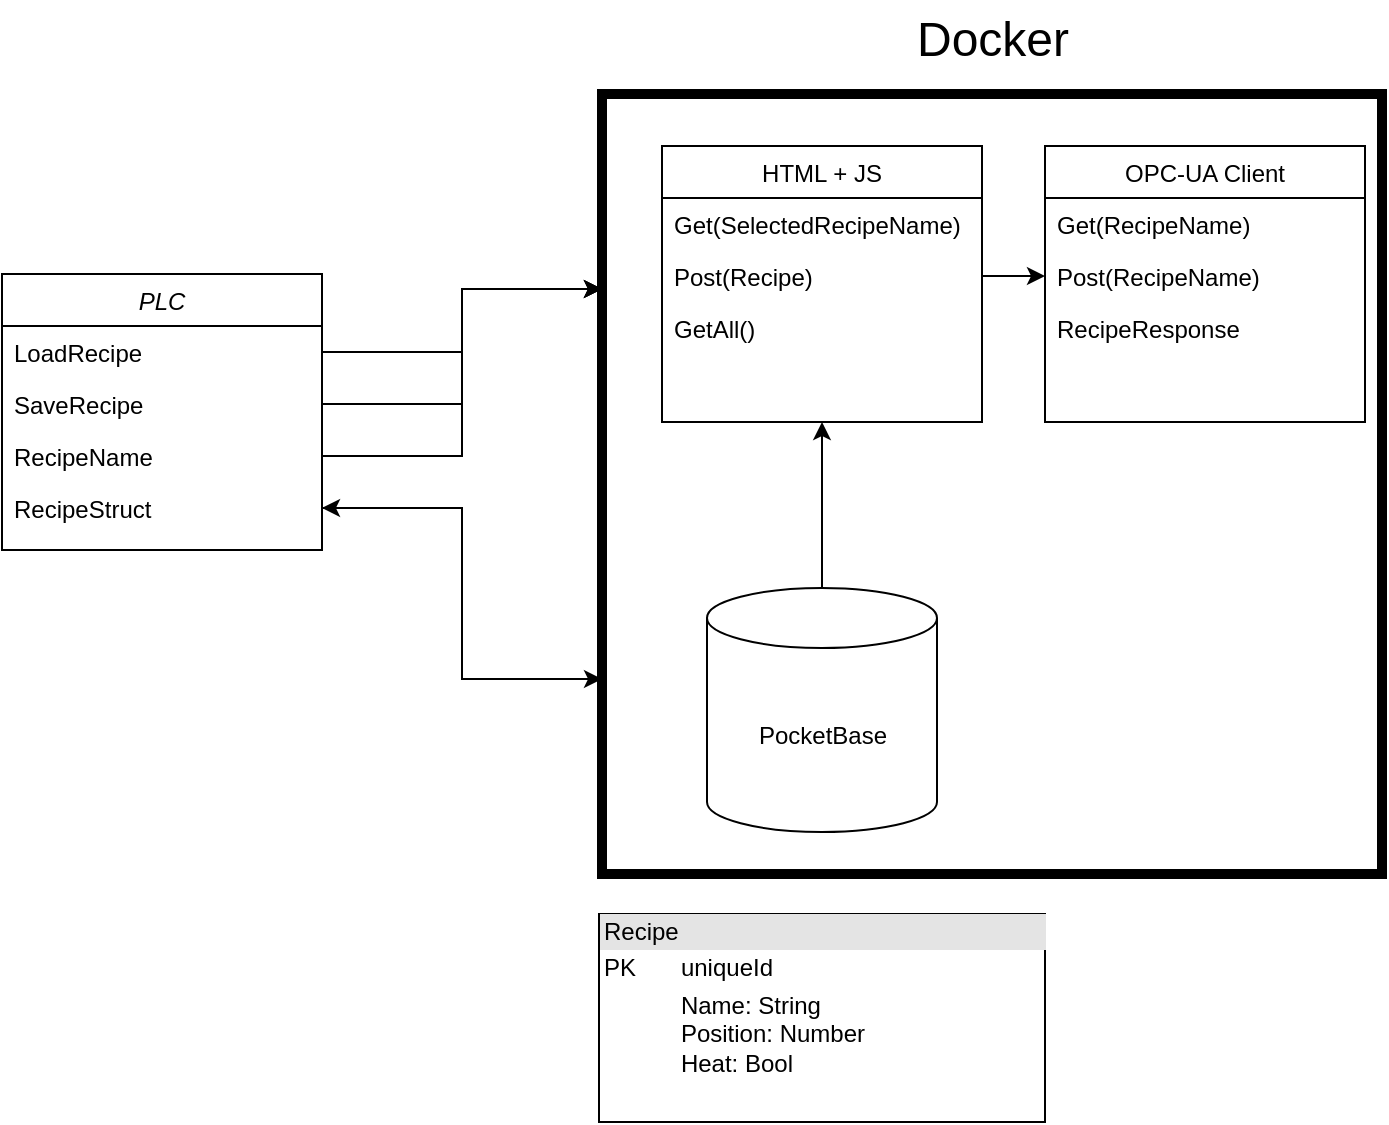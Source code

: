 <mxfile version="24.9.1">
  <diagram id="C5RBs43oDa-KdzZeNtuy" name="Page-1">
    <mxGraphModel dx="1562" dy="818" grid="1" gridSize="10" guides="1" tooltips="1" connect="1" arrows="1" fold="1" page="1" pageScale="1" pageWidth="827" pageHeight="1169" math="0" shadow="0">
      <root>
        <mxCell id="WIyWlLk6GJQsqaUBKTNV-0" />
        <mxCell id="WIyWlLk6GJQsqaUBKTNV-1" parent="WIyWlLk6GJQsqaUBKTNV-0" />
        <mxCell id="BdmPuN3pp2UXoa__V7RY-14" style="edgeStyle=orthogonalEdgeStyle;rounded=0;orthogonalLoop=1;jettySize=auto;html=1;exitX=0;exitY=0.75;exitDx=0;exitDy=0;" parent="WIyWlLk6GJQsqaUBKTNV-1" source="BdmPuN3pp2UXoa__V7RY-2" target="zkfFHV4jXpPFQw0GAbJ--2" edge="1">
          <mxGeometry relative="1" as="geometry" />
        </mxCell>
        <mxCell id="BdmPuN3pp2UXoa__V7RY-2" value="" style="whiteSpace=wrap;html=1;aspect=fixed;strokeWidth=5;fillStyle=dots;gradientColor=default;fillColor=none;" parent="WIyWlLk6GJQsqaUBKTNV-1" vertex="1">
          <mxGeometry x="370" y="150" width="390" height="390" as="geometry" />
        </mxCell>
        <mxCell id="zkfFHV4jXpPFQw0GAbJ--0" value="PLC" style="swimlane;fontStyle=2;align=center;verticalAlign=top;childLayout=stackLayout;horizontal=1;startSize=26;horizontalStack=0;resizeParent=1;resizeLast=0;collapsible=1;marginBottom=0;rounded=0;shadow=0;strokeWidth=1;" parent="WIyWlLk6GJQsqaUBKTNV-1" vertex="1">
          <mxGeometry x="70" y="240" width="160" height="138" as="geometry">
            <mxRectangle x="230" y="140" width="160" height="26" as="alternateBounds" />
          </mxGeometry>
        </mxCell>
        <mxCell id="zkfFHV4jXpPFQw0GAbJ--1" value="LoadRecipe" style="text;align=left;verticalAlign=top;spacingLeft=4;spacingRight=4;overflow=hidden;rotatable=0;points=[[0,0.5],[1,0.5]];portConstraint=eastwest;" parent="zkfFHV4jXpPFQw0GAbJ--0" vertex="1">
          <mxGeometry y="26" width="160" height="26" as="geometry" />
        </mxCell>
        <mxCell id="BdmPuN3pp2UXoa__V7RY-16" value="SaveRecipe&#xa;" style="text;align=left;verticalAlign=top;spacingLeft=4;spacingRight=4;overflow=hidden;rotatable=0;points=[[0,0.5],[1,0.5]];portConstraint=eastwest;rounded=0;shadow=0;html=0;" parent="zkfFHV4jXpPFQw0GAbJ--0" vertex="1">
          <mxGeometry y="52" width="160" height="26" as="geometry" />
        </mxCell>
        <mxCell id="BdmPuN3pp2UXoa__V7RY-22" value="RecipeName" style="text;align=left;verticalAlign=top;spacingLeft=4;spacingRight=4;overflow=hidden;rotatable=0;points=[[0,0.5],[1,0.5]];portConstraint=eastwest;rounded=0;shadow=0;html=0;" parent="zkfFHV4jXpPFQw0GAbJ--0" vertex="1">
          <mxGeometry y="78" width="160" height="26" as="geometry" />
        </mxCell>
        <mxCell id="zkfFHV4jXpPFQw0GAbJ--2" value="RecipeStruct" style="text;align=left;verticalAlign=top;spacingLeft=4;spacingRight=4;overflow=hidden;rotatable=0;points=[[0,0.5],[1,0.5]];portConstraint=eastwest;rounded=0;shadow=0;html=0;" parent="zkfFHV4jXpPFQw0GAbJ--0" vertex="1">
          <mxGeometry y="104" width="160" height="26" as="geometry" />
        </mxCell>
        <mxCell id="zkfFHV4jXpPFQw0GAbJ--6" value="OPC-UA Client" style="swimlane;fontStyle=0;align=center;verticalAlign=top;childLayout=stackLayout;horizontal=1;startSize=26;horizontalStack=0;resizeParent=1;resizeLast=0;collapsible=1;marginBottom=0;rounded=0;shadow=0;strokeWidth=1;" parent="WIyWlLk6GJQsqaUBKTNV-1" vertex="1">
          <mxGeometry x="591.5" y="176" width="160" height="138" as="geometry">
            <mxRectangle x="590" y="180" width="160" height="26" as="alternateBounds" />
          </mxGeometry>
        </mxCell>
        <mxCell id="zkfFHV4jXpPFQw0GAbJ--8" value="Get(RecipeName)" style="text;align=left;verticalAlign=top;spacingLeft=4;spacingRight=4;overflow=hidden;rotatable=0;points=[[0,0.5],[1,0.5]];portConstraint=eastwest;rounded=0;shadow=0;html=0;" parent="zkfFHV4jXpPFQw0GAbJ--6" vertex="1">
          <mxGeometry y="26" width="160" height="26" as="geometry" />
        </mxCell>
        <mxCell id="BdmPuN3pp2UXoa__V7RY-26" value="Post(RecipeName)" style="text;align=left;verticalAlign=top;spacingLeft=4;spacingRight=4;overflow=hidden;rotatable=0;points=[[0,0.5],[1,0.5]];portConstraint=eastwest;rounded=0;shadow=0;html=0;" parent="zkfFHV4jXpPFQw0GAbJ--6" vertex="1">
          <mxGeometry y="52" width="160" height="26" as="geometry" />
        </mxCell>
        <mxCell id="BdmPuN3pp2UXoa__V7RY-25" value="RecipeResponse" style="text;align=left;verticalAlign=top;spacingLeft=4;spacingRight=4;overflow=hidden;rotatable=0;points=[[0,0.5],[1,0.5]];portConstraint=eastwest;rounded=0;shadow=0;html=0;" parent="zkfFHV4jXpPFQw0GAbJ--6" vertex="1">
          <mxGeometry y="78" width="160" height="26" as="geometry" />
        </mxCell>
        <mxCell id="BdmPuN3pp2UXoa__V7RY-33" style="edgeStyle=orthogonalEdgeStyle;rounded=0;orthogonalLoop=1;jettySize=auto;html=1;entryX=0.5;entryY=1;entryDx=0;entryDy=0;" parent="WIyWlLk6GJQsqaUBKTNV-1" source="BdmPuN3pp2UXoa__V7RY-0" target="BdmPuN3pp2UXoa__V7RY-27" edge="1">
          <mxGeometry relative="1" as="geometry" />
        </mxCell>
        <mxCell id="BdmPuN3pp2UXoa__V7RY-0" value="PocketBase" style="shape=cylinder3;whiteSpace=wrap;html=1;boundedLbl=1;backgroundOutline=1;size=15;" parent="WIyWlLk6GJQsqaUBKTNV-1" vertex="1">
          <mxGeometry x="422.5" y="397" width="115" height="122" as="geometry" />
        </mxCell>
        <mxCell id="BdmPuN3pp2UXoa__V7RY-3" value="&lt;font style=&quot;font-size: 24px;&quot;&gt;Docker&lt;/font&gt;" style="text;html=1;align=center;verticalAlign=middle;resizable=0;points=[];autosize=1;strokeColor=none;fillColor=none;" parent="WIyWlLk6GJQsqaUBKTNV-1" vertex="1">
          <mxGeometry x="515" y="103" width="100" height="40" as="geometry" />
        </mxCell>
        <mxCell id="BdmPuN3pp2UXoa__V7RY-13" style="edgeStyle=orthogonalEdgeStyle;rounded=0;orthogonalLoop=1;jettySize=auto;html=1;entryX=0;entryY=0.25;entryDx=0;entryDy=0;" parent="WIyWlLk6GJQsqaUBKTNV-1" source="zkfFHV4jXpPFQw0GAbJ--1" target="BdmPuN3pp2UXoa__V7RY-2" edge="1">
          <mxGeometry relative="1" as="geometry" />
        </mxCell>
        <mxCell id="BdmPuN3pp2UXoa__V7RY-17" style="edgeStyle=orthogonalEdgeStyle;rounded=0;orthogonalLoop=1;jettySize=auto;html=1;entryX=0;entryY=0.25;entryDx=0;entryDy=0;" parent="WIyWlLk6GJQsqaUBKTNV-1" source="BdmPuN3pp2UXoa__V7RY-16" target="BdmPuN3pp2UXoa__V7RY-2" edge="1">
          <mxGeometry relative="1" as="geometry" />
        </mxCell>
        <mxCell id="BdmPuN3pp2UXoa__V7RY-18" style="edgeStyle=orthogonalEdgeStyle;rounded=0;orthogonalLoop=1;jettySize=auto;html=1;entryX=0;entryY=0.75;entryDx=0;entryDy=0;" parent="WIyWlLk6GJQsqaUBKTNV-1" source="zkfFHV4jXpPFQw0GAbJ--2" target="BdmPuN3pp2UXoa__V7RY-2" edge="1">
          <mxGeometry relative="1" as="geometry" />
        </mxCell>
        <mxCell id="BdmPuN3pp2UXoa__V7RY-23" style="edgeStyle=orthogonalEdgeStyle;rounded=0;orthogonalLoop=1;jettySize=auto;html=1;entryX=0;entryY=0.25;entryDx=0;entryDy=0;" parent="WIyWlLk6GJQsqaUBKTNV-1" source="BdmPuN3pp2UXoa__V7RY-22" target="BdmPuN3pp2UXoa__V7RY-2" edge="1">
          <mxGeometry relative="1" as="geometry" />
        </mxCell>
        <mxCell id="BdmPuN3pp2UXoa__V7RY-27" value="HTML + JS" style="swimlane;fontStyle=0;align=center;verticalAlign=top;childLayout=stackLayout;horizontal=1;startSize=26;horizontalStack=0;resizeParent=1;resizeLast=0;collapsible=1;marginBottom=0;rounded=0;shadow=0;strokeWidth=1;" parent="WIyWlLk6GJQsqaUBKTNV-1" vertex="1">
          <mxGeometry x="400" y="176" width="160" height="138" as="geometry">
            <mxRectangle x="590" y="180" width="160" height="26" as="alternateBounds" />
          </mxGeometry>
        </mxCell>
        <mxCell id="BdmPuN3pp2UXoa__V7RY-30" value="Get(SelectedRecipeName)" style="text;align=left;verticalAlign=top;spacingLeft=4;spacingRight=4;overflow=hidden;rotatable=0;points=[[0,0.5],[1,0.5]];portConstraint=eastwest;rounded=0;shadow=0;html=0;" parent="BdmPuN3pp2UXoa__V7RY-27" vertex="1">
          <mxGeometry y="26" width="160" height="26" as="geometry" />
        </mxCell>
        <mxCell id="BdmPuN3pp2UXoa__V7RY-32" value="Post(Recipe)" style="text;align=left;verticalAlign=top;spacingLeft=4;spacingRight=4;overflow=hidden;rotatable=0;points=[[0,0.5],[1,0.5]];portConstraint=eastwest;rounded=0;shadow=0;html=0;" parent="BdmPuN3pp2UXoa__V7RY-27" vertex="1">
          <mxGeometry y="52" width="160" height="26" as="geometry" />
        </mxCell>
        <mxCell id="BdmPuN3pp2UXoa__V7RY-34" value="GetAll()" style="text;align=left;verticalAlign=top;spacingLeft=4;spacingRight=4;overflow=hidden;rotatable=0;points=[[0,0.5],[1,0.5]];portConstraint=eastwest;rounded=0;shadow=0;html=0;" parent="BdmPuN3pp2UXoa__V7RY-27" vertex="1">
          <mxGeometry y="78" width="160" height="26" as="geometry" />
        </mxCell>
        <mxCell id="BdmPuN3pp2UXoa__V7RY-35" value="&lt;div style=&quot;box-sizing:border-box;width:100%;background:#e4e4e4;padding:2px;&quot;&gt;Recipe&lt;/div&gt;&lt;table style=&quot;width:100%;font-size:1em;&quot; cellpadding=&quot;2&quot; cellspacing=&quot;0&quot;&gt;&lt;tbody&gt;&lt;tr&gt;&lt;td&gt;PK&lt;/td&gt;&lt;td&gt;uniqueId&lt;/td&gt;&lt;/tr&gt;&lt;tr&gt;&lt;td&gt;&lt;/td&gt;&lt;td&gt;Name: String&lt;br&gt;Position: Number&lt;br&gt;Heat: Bool&lt;br&gt;&lt;br&gt;&lt;br&gt;&lt;/td&gt;&lt;/tr&gt;&lt;/tbody&gt;&lt;/table&gt;" style="verticalAlign=top;align=left;overflow=fill;html=1;whiteSpace=wrap;" parent="WIyWlLk6GJQsqaUBKTNV-1" vertex="1">
          <mxGeometry x="368.5" y="560" width="223" height="104" as="geometry" />
        </mxCell>
        <mxCell id="iLVX_lPAP6_Hwuc-9Asz-0" style="edgeStyle=orthogonalEdgeStyle;rounded=0;orthogonalLoop=1;jettySize=auto;html=1;entryX=0;entryY=0.5;entryDx=0;entryDy=0;" edge="1" parent="WIyWlLk6GJQsqaUBKTNV-1" source="BdmPuN3pp2UXoa__V7RY-32" target="BdmPuN3pp2UXoa__V7RY-26">
          <mxGeometry relative="1" as="geometry" />
        </mxCell>
      </root>
    </mxGraphModel>
  </diagram>
</mxfile>
